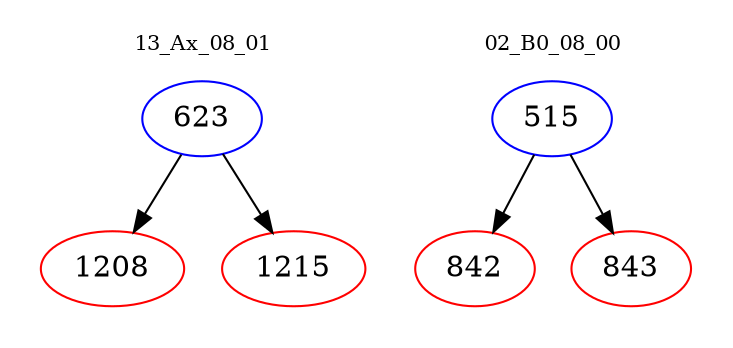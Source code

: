 digraph{
subgraph cluster_0 {
color = white
label = "13_Ax_08_01";
fontsize=10;
T0_623 [label="623", color="blue"]
T0_623 -> T0_1208 [color="black"]
T0_1208 [label="1208", color="red"]
T0_623 -> T0_1215 [color="black"]
T0_1215 [label="1215", color="red"]
}
subgraph cluster_1 {
color = white
label = "02_B0_08_00";
fontsize=10;
T1_515 [label="515", color="blue"]
T1_515 -> T1_842 [color="black"]
T1_842 [label="842", color="red"]
T1_515 -> T1_843 [color="black"]
T1_843 [label="843", color="red"]
}
}
